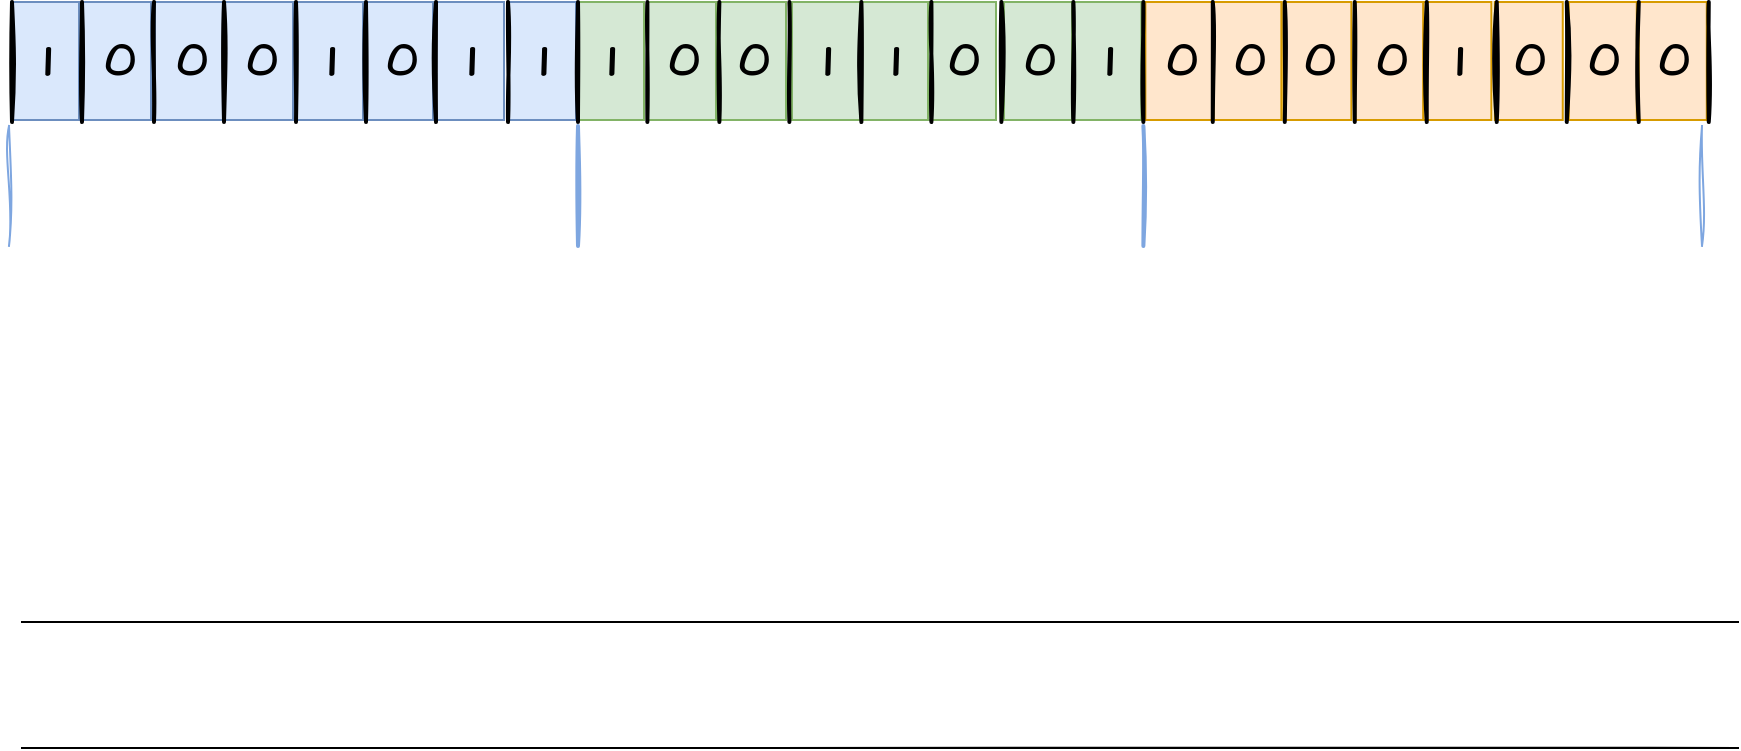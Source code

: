 <mxfile version="20.6.0" type="github">
  <diagram id="3DfTSbF7fZH39TVP_mid" name="第 1 页">
    <mxGraphModel dx="1422" dy="786" grid="1" gridSize="10" guides="1" tooltips="1" connect="1" arrows="1" fold="1" page="1" pageScale="1" pageWidth="827" pageHeight="1169" math="0" shadow="0">
      <root>
        <mxCell id="0" />
        <mxCell id="1" parent="0" />
        <mxCell id="GtMvOBlIkOX2U-mXo-LI-204" value="0" style="text;strokeColor=#d79b00;fillColor=#ffe6cc;html=1;fontSize=24;fontStyle=1;verticalAlign=middle;align=center;sketch=0;hachureGap=4;jiggle=2;fontFamily=Architects Daughter;fontSource=https%3A%2F%2Ffonts.googleapis.com%2Fcss%3Ffamily%3DArchitects%2BDaughter;" vertex="1" parent="1">
          <mxGeometry x="785.69" y="430" width="34" height="59" as="geometry" />
        </mxCell>
        <mxCell id="GtMvOBlIkOX2U-mXo-LI-205" value="0" style="text;strokeColor=#d79b00;fillColor=#ffe6cc;html=1;fontSize=24;fontStyle=1;verticalAlign=middle;align=center;sketch=0;hachureGap=4;jiggle=2;fontFamily=Architects Daughter;fontSource=https%3A%2F%2Ffonts.googleapis.com%2Fcss%3Ffamily%3DArchitects%2BDaughter;" vertex="1" parent="1">
          <mxGeometry x="820.69" y="430" width="34" height="59" as="geometry" />
        </mxCell>
        <mxCell id="GtMvOBlIkOX2U-mXo-LI-206" value="0" style="text;strokeColor=#d79b00;fillColor=#ffe6cc;html=1;fontSize=24;fontStyle=1;verticalAlign=middle;align=center;sketch=0;hachureGap=4;jiggle=2;fontFamily=Architects Daughter;fontSource=https%3A%2F%2Ffonts.googleapis.com%2Fcss%3Ffamily%3DArchitects%2BDaughter;" vertex="1" parent="1">
          <mxGeometry x="856.69" y="430" width="34" height="59" as="geometry" />
        </mxCell>
        <mxCell id="GtMvOBlIkOX2U-mXo-LI-207" value="1" style="text;strokeColor=#d79b00;fillColor=#ffe6cc;html=1;fontSize=24;fontStyle=1;verticalAlign=middle;align=center;sketch=0;hachureGap=4;jiggle=2;fontFamily=Architects Daughter;fontSource=https%3A%2F%2Ffonts.googleapis.com%2Fcss%3Ffamily%3DArchitects%2BDaughter;" vertex="1" parent="1">
          <mxGeometry x="890.69" y="430" width="34" height="59" as="geometry" />
        </mxCell>
        <mxCell id="GtMvOBlIkOX2U-mXo-LI-208" value="0" style="text;strokeColor=#d79b00;fillColor=#ffe6cc;html=1;fontSize=24;fontStyle=1;verticalAlign=middle;align=center;sketch=0;hachureGap=4;jiggle=2;fontFamily=Architects Daughter;fontSource=https%3A%2F%2Ffonts.googleapis.com%2Fcss%3Ffamily%3DArchitects%2BDaughter;" vertex="1" parent="1">
          <mxGeometry x="926.38" y="430" width="34" height="59" as="geometry" />
        </mxCell>
        <mxCell id="GtMvOBlIkOX2U-mXo-LI-209" value="0" style="text;strokeColor=#d79b00;fillColor=#ffe6cc;html=1;fontSize=24;fontStyle=1;verticalAlign=middle;align=center;sketch=0;hachureGap=4;jiggle=2;fontFamily=Architects Daughter;fontSource=https%3A%2F%2Ffonts.googleapis.com%2Fcss%3Ffamily%3DArchitects%2BDaughter;" vertex="1" parent="1">
          <mxGeometry x="963.38" y="430" width="34" height="59" as="geometry" />
        </mxCell>
        <mxCell id="GtMvOBlIkOX2U-mXo-LI-210" value="0" style="text;strokeColor=#d79b00;fillColor=#ffe6cc;html=1;fontSize=24;fontStyle=1;verticalAlign=middle;align=center;sketch=0;hachureGap=4;jiggle=2;fontFamily=Architects Daughter;fontSource=https%3A%2F%2Ffonts.googleapis.com%2Fcss%3Ffamily%3DArchitects%2BDaughter;" vertex="1" parent="1">
          <mxGeometry x="998.38" y="430" width="34" height="59" as="geometry" />
        </mxCell>
        <mxCell id="GtMvOBlIkOX2U-mXo-LI-203" value="0" style="text;strokeColor=#d79b00;fillColor=#ffe6cc;html=1;fontSize=24;fontStyle=1;verticalAlign=middle;align=center;sketch=0;hachureGap=4;jiggle=2;fontFamily=Architects Daughter;fontSource=https%3A%2F%2Ffonts.googleapis.com%2Fcss%3Ffamily%3DArchitects%2BDaughter;" vertex="1" parent="1">
          <mxGeometry x="751.69" y="430" width="34" height="59" as="geometry" />
        </mxCell>
        <mxCell id="GtMvOBlIkOX2U-mXo-LI-202" value="1" style="text;strokeColor=#82b366;fillColor=#d5e8d4;html=1;fontSize=24;fontStyle=1;verticalAlign=middle;align=center;sketch=0;hachureGap=4;jiggle=2;fontFamily=Architects Daughter;fontSource=https%3A%2F%2Ffonts.googleapis.com%2Fcss%3Ffamily%3DArchitects%2BDaughter;" vertex="1" parent="1">
          <mxGeometry x="715.69" y="430" width="34" height="59" as="geometry" />
        </mxCell>
        <mxCell id="GtMvOBlIkOX2U-mXo-LI-201" value="0" style="text;strokeColor=#82b366;fillColor=#d5e8d4;html=1;fontSize=24;fontStyle=1;verticalAlign=middle;align=center;sketch=0;hachureGap=4;jiggle=2;fontFamily=Architects Daughter;fontSource=https%3A%2F%2Ffonts.googleapis.com%2Fcss%3Ffamily%3DArchitects%2BDaughter;" vertex="1" parent="1">
          <mxGeometry x="681" y="430" width="34" height="59" as="geometry" />
        </mxCell>
        <mxCell id="GtMvOBlIkOX2U-mXo-LI-200" value="0" style="text;strokeColor=#82b366;fillColor=#d5e8d4;html=1;fontSize=24;fontStyle=1;verticalAlign=middle;align=center;sketch=0;hachureGap=4;jiggle=2;fontFamily=Architects Daughter;fontSource=https%3A%2F%2Ffonts.googleapis.com%2Fcss%3Ffamily%3DArchitects%2BDaughter;" vertex="1" parent="1">
          <mxGeometry x="643" y="430" width="34" height="59" as="geometry" />
        </mxCell>
        <mxCell id="GtMvOBlIkOX2U-mXo-LI-199" value="1" style="text;strokeColor=#82b366;fillColor=#d5e8d4;html=1;fontSize=24;fontStyle=1;verticalAlign=middle;align=center;sketch=0;hachureGap=4;jiggle=2;fontFamily=Architects Daughter;fontSource=https%3A%2F%2Ffonts.googleapis.com%2Fcss%3Ffamily%3DArchitects%2BDaughter;" vertex="1" parent="1">
          <mxGeometry x="609" y="430" width="34" height="59" as="geometry" />
        </mxCell>
        <mxCell id="GtMvOBlIkOX2U-mXo-LI-197" value="0" style="text;strokeColor=#82b366;fillColor=#d5e8d4;html=1;fontSize=24;fontStyle=1;verticalAlign=middle;align=center;sketch=0;hachureGap=4;jiggle=2;fontFamily=Architects Daughter;fontSource=https%3A%2F%2Ffonts.googleapis.com%2Fcss%3Ffamily%3DArchitects%2BDaughter;" vertex="1" parent="1">
          <mxGeometry x="538" y="430" width="34" height="59" as="geometry" />
        </mxCell>
        <mxCell id="GtMvOBlIkOX2U-mXo-LI-198" value="1" style="text;strokeColor=#82b366;fillColor=#d5e8d4;html=1;fontSize=24;fontStyle=1;verticalAlign=middle;align=center;sketch=0;hachureGap=4;jiggle=2;fontFamily=Architects Daughter;fontSource=https%3A%2F%2Ffonts.googleapis.com%2Fcss%3Ffamily%3DArchitects%2BDaughter;" vertex="1" parent="1">
          <mxGeometry x="575" y="430" width="34" height="59" as="geometry" />
        </mxCell>
        <mxCell id="GtMvOBlIkOX2U-mXo-LI-196" value="0" style="text;strokeColor=#82b366;fillColor=#d5e8d4;html=1;fontSize=24;fontStyle=1;verticalAlign=middle;align=center;sketch=0;hachureGap=4;jiggle=2;fontFamily=Architects Daughter;fontSource=https%3A%2F%2Ffonts.googleapis.com%2Fcss%3Ffamily%3DArchitects%2BDaughter;" vertex="1" parent="1">
          <mxGeometry x="503" y="430" width="34" height="59" as="geometry" />
        </mxCell>
        <mxCell id="GtMvOBlIkOX2U-mXo-LI-195" value="1" style="text;strokeColor=#82b366;fillColor=#d5e8d4;html=1;fontSize=24;fontStyle=1;verticalAlign=middle;align=center;sketch=0;hachureGap=4;jiggle=2;fontFamily=Architects Daughter;fontSource=https%3A%2F%2Ffonts.googleapis.com%2Fcss%3Ffamily%3DArchitects%2BDaughter;" vertex="1" parent="1">
          <mxGeometry x="467" y="430" width="34" height="59" as="geometry" />
        </mxCell>
        <mxCell id="GtMvOBlIkOX2U-mXo-LI-194" value="1" style="text;strokeColor=#6c8ebf;fillColor=#dae8fc;html=1;fontSize=24;fontStyle=1;verticalAlign=middle;align=center;sketch=0;hachureGap=4;jiggle=2;fontFamily=Architects Daughter;fontSource=https%3A%2F%2Ffonts.googleapis.com%2Fcss%3Ffamily%3DArchitects%2BDaughter;" vertex="1" parent="1">
          <mxGeometry x="433" y="430" width="34" height="59" as="geometry" />
        </mxCell>
        <mxCell id="GtMvOBlIkOX2U-mXo-LI-193" value="1" style="text;strokeColor=#6c8ebf;fillColor=#dae8fc;html=1;fontSize=24;fontStyle=1;verticalAlign=middle;align=center;sketch=0;hachureGap=4;jiggle=2;fontFamily=Architects Daughter;fontSource=https%3A%2F%2Ffonts.googleapis.com%2Fcss%3Ffamily%3DArchitects%2BDaughter;" vertex="1" parent="1">
          <mxGeometry x="397" y="430" width="34" height="59" as="geometry" />
        </mxCell>
        <mxCell id="GtMvOBlIkOX2U-mXo-LI-192" value="0" style="text;strokeColor=#6c8ebf;fillColor=#dae8fc;html=1;fontSize=24;fontStyle=1;verticalAlign=middle;align=center;sketch=0;hachureGap=4;jiggle=2;fontFamily=Architects Daughter;fontSource=https%3A%2F%2Ffonts.googleapis.com%2Fcss%3Ffamily%3DArchitects%2BDaughter;" vertex="1" parent="1">
          <mxGeometry x="361.5" y="430" width="34" height="59" as="geometry" />
        </mxCell>
        <mxCell id="GtMvOBlIkOX2U-mXo-LI-191" value="1" style="text;strokeColor=#6c8ebf;fillColor=#dae8fc;html=1;fontSize=24;fontStyle=1;verticalAlign=middle;align=center;sketch=0;hachureGap=4;jiggle=2;fontFamily=Architects Daughter;fontSource=https%3A%2F%2Ffonts.googleapis.com%2Fcss%3Ffamily%3DArchitects%2BDaughter;" vertex="1" parent="1">
          <mxGeometry x="326.5" y="430" width="34" height="59" as="geometry" />
        </mxCell>
        <mxCell id="GtMvOBlIkOX2U-mXo-LI-190" value="0" style="text;strokeColor=#6c8ebf;fillColor=#dae8fc;html=1;fontSize=24;fontStyle=1;verticalAlign=middle;align=center;sketch=0;hachureGap=4;jiggle=2;fontFamily=Architects Daughter;fontSource=https%3A%2F%2Ffonts.googleapis.com%2Fcss%3Ffamily%3DArchitects%2BDaughter;" vertex="1" parent="1">
          <mxGeometry x="291.5" y="430" width="34" height="59" as="geometry" />
        </mxCell>
        <mxCell id="GtMvOBlIkOX2U-mXo-LI-188" value="0" style="text;strokeColor=#6c8ebf;fillColor=#dae8fc;html=1;fontSize=24;fontStyle=1;verticalAlign=middle;align=center;sketch=0;hachureGap=4;jiggle=2;fontFamily=Architects Daughter;fontSource=https%3A%2F%2Ffonts.googleapis.com%2Fcss%3Ffamily%3DArchitects%2BDaughter;" vertex="1" parent="1">
          <mxGeometry x="256.5" y="430" width="34" height="59" as="geometry" />
        </mxCell>
        <mxCell id="GtMvOBlIkOX2U-mXo-LI-186" value="0" style="text;strokeColor=#6c8ebf;fillColor=#dae8fc;html=1;fontSize=24;fontStyle=1;verticalAlign=middle;align=center;sketch=0;hachureGap=4;jiggle=2;fontFamily=Architects Daughter;fontSource=https%3A%2F%2Ffonts.googleapis.com%2Fcss%3Ffamily%3DArchitects%2BDaughter;" vertex="1" parent="1">
          <mxGeometry x="220.5" y="430" width="34" height="59" as="geometry" />
        </mxCell>
        <mxCell id="GtMvOBlIkOX2U-mXo-LI-182" value="1" style="text;strokeColor=#6c8ebf;fillColor=#dae8fc;html=1;fontSize=24;fontStyle=1;verticalAlign=middle;align=center;sketch=0;hachureGap=4;jiggle=2;fontFamily=Architects Daughter;fontSource=https%3A%2F%2Ffonts.googleapis.com%2Fcss%3Ffamily%3DArchitects%2BDaughter;" vertex="1" parent="1">
          <mxGeometry x="184.5" y="430" width="34" height="59" as="geometry" />
        </mxCell>
        <mxCell id="GtMvOBlIkOX2U-mXo-LI-16" value="" style="shape=partialRectangle;whiteSpace=wrap;html=1;left=0;right=0;fillColor=none;sketch=1;rounded=0;" vertex="1" parent="1">
          <mxGeometry x="190" y="740" width="858" height="63" as="geometry" />
        </mxCell>
        <mxCell id="GtMvOBlIkOX2U-mXo-LI-4" value="" style="line;strokeWidth=2;direction=south;html=1;sketch=1;rounded=0;" vertex="1" parent="1">
          <mxGeometry x="180" y="430" width="10" height="60" as="geometry" />
        </mxCell>
        <mxCell id="GtMvOBlIkOX2U-mXo-LI-33" value="" style="line;strokeWidth=2;direction=south;html=1;sketch=1;rounded=0;" vertex="1" parent="1">
          <mxGeometry x="215" y="430" width="10" height="60" as="geometry" />
        </mxCell>
        <mxCell id="GtMvOBlIkOX2U-mXo-LI-34" value="" style="line;strokeWidth=2;direction=south;html=1;sketch=1;rounded=0;" vertex="1" parent="1">
          <mxGeometry x="392" y="430" width="10" height="60" as="geometry" />
        </mxCell>
        <mxCell id="GtMvOBlIkOX2U-mXo-LI-35" value="" style="line;strokeWidth=2;direction=south;html=1;sketch=1;rounded=0;" vertex="1" parent="1">
          <mxGeometry x="357" y="430" width="10" height="60" as="geometry" />
        </mxCell>
        <mxCell id="GtMvOBlIkOX2U-mXo-LI-36" value="" style="line;strokeWidth=2;direction=south;html=1;sketch=1;rounded=0;" vertex="1" parent="1">
          <mxGeometry x="322" y="430" width="10" height="60" as="geometry" />
        </mxCell>
        <mxCell id="GtMvOBlIkOX2U-mXo-LI-37" value="" style="line;strokeWidth=2;direction=south;html=1;sketch=1;rounded=0;" vertex="1" parent="1">
          <mxGeometry x="286" y="430" width="10" height="60" as="geometry" />
        </mxCell>
        <mxCell id="GtMvOBlIkOX2U-mXo-LI-38" value="" style="line;strokeWidth=2;direction=south;html=1;sketch=1;rounded=0;" vertex="1" parent="1">
          <mxGeometry x="251" y="430" width="10" height="60" as="geometry" />
        </mxCell>
        <mxCell id="GtMvOBlIkOX2U-mXo-LI-39" value="" style="line;strokeWidth=2;direction=south;html=1;sketch=1;rounded=0;" vertex="1" parent="1">
          <mxGeometry x="463" y="430" width="10" height="60" as="geometry" />
        </mxCell>
        <mxCell id="GtMvOBlIkOX2U-mXo-LI-43" value="" style="line;strokeWidth=2;direction=south;html=1;sketch=1;rounded=0;" vertex="1" parent="1">
          <mxGeometry x="428" y="430" width="10" height="60" as="geometry" />
        </mxCell>
        <mxCell id="GtMvOBlIkOX2U-mXo-LI-145" value="" style="line;strokeWidth=2;direction=south;html=1;sketch=1;rounded=0;" vertex="1" parent="1">
          <mxGeometry x="497.69" y="430" width="10" height="60" as="geometry" />
        </mxCell>
        <mxCell id="GtMvOBlIkOX2U-mXo-LI-146" value="" style="line;strokeWidth=2;direction=south;html=1;sketch=1;rounded=0;" vertex="1" parent="1">
          <mxGeometry x="674.69" y="430" width="10" height="60" as="geometry" />
        </mxCell>
        <mxCell id="GtMvOBlIkOX2U-mXo-LI-147" value="" style="line;strokeWidth=2;direction=south;html=1;sketch=1;rounded=0;" vertex="1" parent="1">
          <mxGeometry x="639.69" y="430" width="10" height="60" as="geometry" />
        </mxCell>
        <mxCell id="GtMvOBlIkOX2U-mXo-LI-148" value="" style="line;strokeWidth=2;direction=south;html=1;sketch=1;rounded=0;" vertex="1" parent="1">
          <mxGeometry x="604.69" y="430" width="10" height="60" as="geometry" />
        </mxCell>
        <mxCell id="GtMvOBlIkOX2U-mXo-LI-149" value="" style="line;strokeWidth=2;direction=south;html=1;sketch=1;rounded=0;" vertex="1" parent="1">
          <mxGeometry x="568.69" y="430" width="10" height="60" as="geometry" />
        </mxCell>
        <mxCell id="GtMvOBlIkOX2U-mXo-LI-150" value="" style="line;strokeWidth=2;direction=south;html=1;sketch=1;rounded=0;" vertex="1" parent="1">
          <mxGeometry x="533.69" y="430" width="10" height="60" as="geometry" />
        </mxCell>
        <mxCell id="GtMvOBlIkOX2U-mXo-LI-151" value="" style="line;strokeWidth=2;direction=south;html=1;sketch=1;rounded=0;" vertex="1" parent="1">
          <mxGeometry x="745.69" y="430" width="10" height="60" as="geometry" />
        </mxCell>
        <mxCell id="GtMvOBlIkOX2U-mXo-LI-152" value="" style="line;strokeWidth=2;direction=south;html=1;sketch=1;rounded=0;" vertex="1" parent="1">
          <mxGeometry x="710.69" y="430" width="10" height="60" as="geometry" />
        </mxCell>
        <mxCell id="GtMvOBlIkOX2U-mXo-LI-161" value="" style="line;strokeWidth=2;direction=south;html=1;sketch=1;rounded=0;" vertex="1" parent="1">
          <mxGeometry x="780.38" y="430" width="10" height="60" as="geometry" />
        </mxCell>
        <mxCell id="GtMvOBlIkOX2U-mXo-LI-162" value="" style="line;strokeWidth=2;direction=south;html=1;sketch=1;rounded=0;" vertex="1" parent="1">
          <mxGeometry x="957.38" y="430" width="10" height="60" as="geometry" />
        </mxCell>
        <mxCell id="GtMvOBlIkOX2U-mXo-LI-163" value="" style="line;strokeWidth=2;direction=south;html=1;sketch=1;rounded=0;" vertex="1" parent="1">
          <mxGeometry x="922.38" y="430" width="10" height="60" as="geometry" />
        </mxCell>
        <mxCell id="GtMvOBlIkOX2U-mXo-LI-164" value="" style="line;strokeWidth=2;direction=south;html=1;sketch=1;rounded=0;" vertex="1" parent="1">
          <mxGeometry x="887.38" y="430" width="10" height="60" as="geometry" />
        </mxCell>
        <mxCell id="GtMvOBlIkOX2U-mXo-LI-165" value="" style="line;strokeWidth=2;direction=south;html=1;sketch=1;rounded=0;" vertex="1" parent="1">
          <mxGeometry x="851.38" y="430" width="10" height="60" as="geometry" />
        </mxCell>
        <mxCell id="GtMvOBlIkOX2U-mXo-LI-166" value="" style="line;strokeWidth=2;direction=south;html=1;sketch=1;rounded=0;" vertex="1" parent="1">
          <mxGeometry x="816.38" y="430" width="10" height="60" as="geometry" />
        </mxCell>
        <mxCell id="GtMvOBlIkOX2U-mXo-LI-167" value="" style="line;strokeWidth=2;direction=south;html=1;sketch=1;rounded=0;" vertex="1" parent="1">
          <mxGeometry x="1028.38" y="430" width="10" height="60" as="geometry" />
        </mxCell>
        <mxCell id="GtMvOBlIkOX2U-mXo-LI-168" value="" style="line;strokeWidth=2;direction=south;html=1;sketch=1;rounded=0;" vertex="1" parent="1">
          <mxGeometry x="993.38" y="430" width="10" height="60" as="geometry" />
        </mxCell>
        <mxCell id="GtMvOBlIkOX2U-mXo-LI-170" value="" style="shape=partialRectangle;whiteSpace=wrap;html=1;bottom=0;top=0;fillColor=none;sketch=1;hachureGap=4;jiggle=2;fontFamily=Architects Daughter;fontSource=https%3A%2F%2Ffonts.googleapis.com%2Fcss%3Ffamily%3DArchitects%2BDaughter;fontSize=20;strokeColor=#7EA6E0;" vertex="1" parent="1">
          <mxGeometry x="183.5" y="491.99" width="846.5" height="60" as="geometry" />
        </mxCell>
        <mxCell id="GtMvOBlIkOX2U-mXo-LI-175" value="" style="line;strokeWidth=2;direction=south;html=1;sketch=1;rounded=0;strokeColor=#7EA6E0;" vertex="1" parent="1">
          <mxGeometry x="463" y="491.99" width="10" height="60" as="geometry" />
        </mxCell>
        <mxCell id="GtMvOBlIkOX2U-mXo-LI-179" value="" style="line;strokeWidth=2;direction=south;html=1;sketch=1;rounded=0;strokeColor=#7EA6E0;" vertex="1" parent="1">
          <mxGeometry x="745.69" y="491.99" width="10" height="60" as="geometry" />
        </mxCell>
      </root>
    </mxGraphModel>
  </diagram>
</mxfile>
